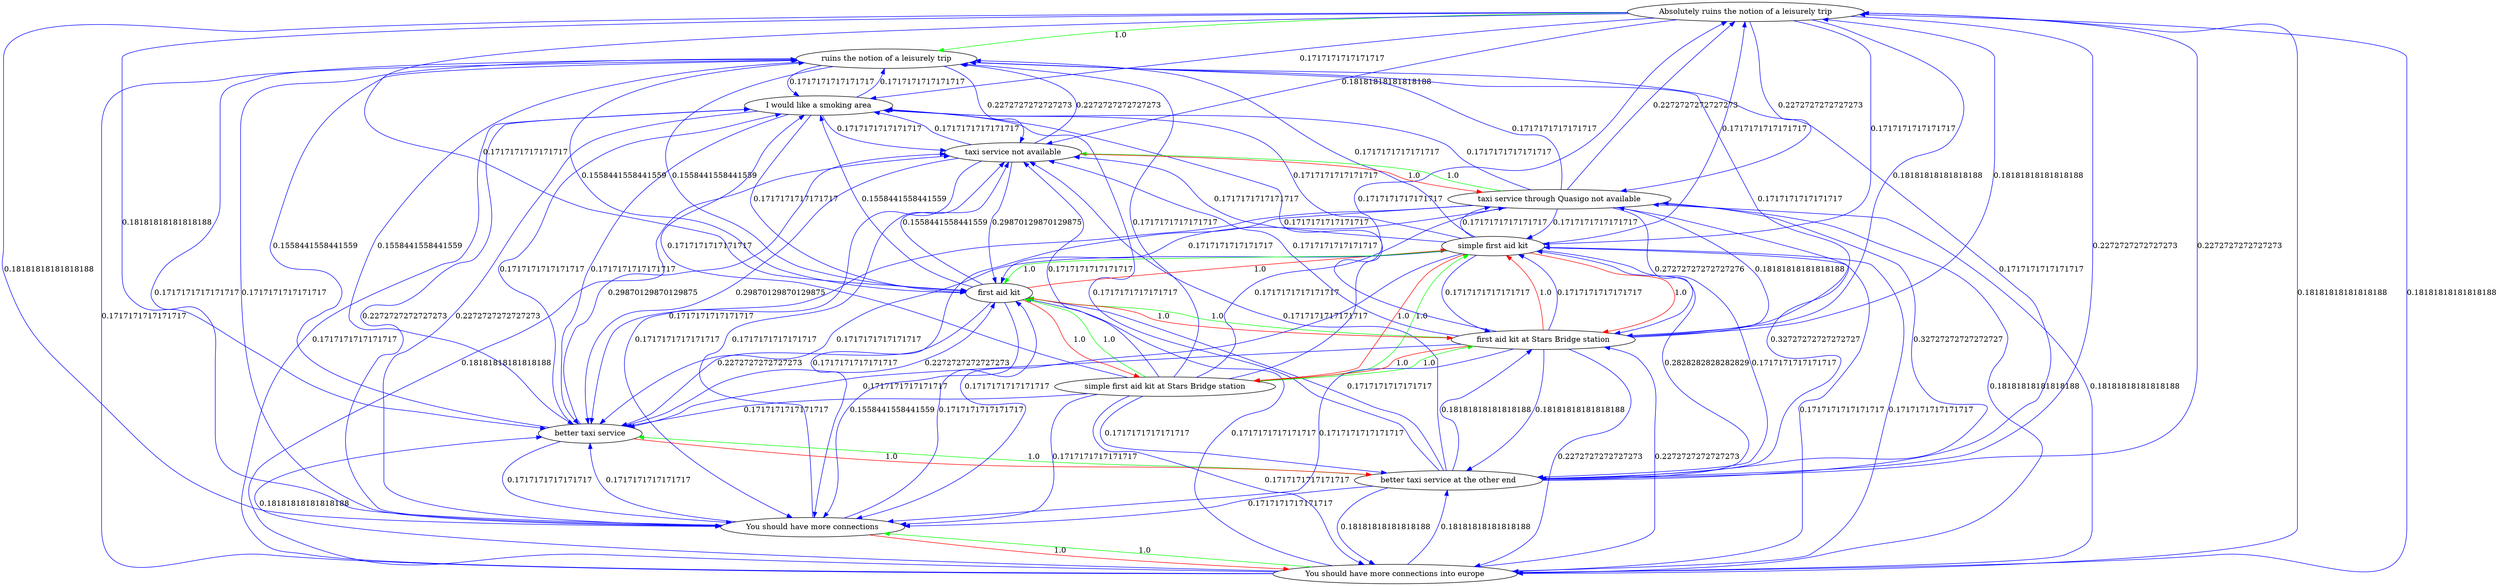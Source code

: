 digraph rawGraph {
"Absolutely ruins the notion of a leisurely trip";"ruins the notion of a leisurely trip";"I would like a smoking area";"You should have more connections into europe";"You should have more connections";"better taxi service at the other end";"better taxi service";"simple first aid kit at Stars Bridge station";"first aid kit at Stars Bridge station";"first aid kit";"simple first aid kit";"taxi service through Quasigo not available";"taxi service not available";"Absolutely ruins the notion of a leisurely trip" -> "ruins the notion of a leisurely trip" [label=1.0] [color=green]
"ruins the notion of a leisurely trip" -> "I would like a smoking area" [label=0.1717171717171717] [color=blue]
"I would like a smoking area" -> "ruins the notion of a leisurely trip" [label=0.1717171717171717] [color=blue]
"Absolutely ruins the notion of a leisurely trip" -> "I would like a smoking area" [label=0.1717171717171717] [color=blue]
"You should have more connections into europe" -> "You should have more connections" [label=1.0] [color=green]
"You should have more connections" -> "You should have more connections into europe" [label=1.0] [color=red]
"You should have more connections" -> "I would like a smoking area" [label=0.2272727272727273] [color=blue]
"I would like a smoking area" -> "You should have more connections" [label=0.2272727272727273] [color=blue]
"You should have more connections" -> "ruins the notion of a leisurely trip" [label=0.1717171717171717] [color=blue]
"ruins the notion of a leisurely trip" -> "You should have more connections" [label=0.1717171717171717] [color=blue]
"Absolutely ruins the notion of a leisurely trip" -> "You should have more connections into europe" [label=0.18181818181818188] [color=blue]
"You should have more connections into europe" -> "Absolutely ruins the notion of a leisurely trip" [label=0.18181818181818188] [color=blue]
"Absolutely ruins the notion of a leisurely trip" -> "You should have more connections" [label=0.18181818181818188] [color=blue]
"You should have more connections into europe" -> "I would like a smoking area" [label=0.1717171717171717] [color=blue]
"You should have more connections into europe" -> "ruins the notion of a leisurely trip" [label=0.1717171717171717] [color=blue]
"better taxi service at the other end" -> "better taxi service" [label=1.0] [color=green]
"better taxi service" -> "better taxi service at the other end" [label=1.0] [color=red]
"You should have more connections into europe" -> "better taxi service at the other end" [label=0.18181818181818188] [color=blue]
"better taxi service at the other end" -> "You should have more connections into europe" [label=0.18181818181818188] [color=blue]
"better taxi service" -> "ruins the notion of a leisurely trip" [label=0.1558441558441559] [color=blue]
"ruins the notion of a leisurely trip" -> "better taxi service" [label=0.1558441558441559] [color=blue]
"Absolutely ruins the notion of a leisurely trip" -> "better taxi service at the other end" [label=0.2272727272727273] [color=blue]
"better taxi service at the other end" -> "Absolutely ruins the notion of a leisurely trip" [label=0.2272727272727273] [color=blue]
"Absolutely ruins the notion of a leisurely trip" -> "better taxi service" [label=0.18181818181818188] [color=blue]
"You should have more connections into europe" -> "better taxi service" [label=0.18181818181818188] [color=blue]
"better taxi service at the other end" -> "You should have more connections" [label=0.1717171717171717] [color=blue]
"better taxi service at the other end" -> "I would like a smoking area" [label=0.1717171717171717] [color=blue]
"better taxi service at the other end" -> "ruins the notion of a leisurely trip" [label=0.1717171717171717] [color=blue]
"simple first aid kit at Stars Bridge station" -> "first aid kit at Stars Bridge station" [label=1.0] [color=green]
"first aid kit at Stars Bridge station" -> "first aid kit" [label=1.0] [color=green]
"simple first aid kit at Stars Bridge station" -> "simple first aid kit" [label=1.0] [color=green]
"simple first aid kit" -> "first aid kit" [label=1.0] [color=green]
"simple first aid kit at Stars Bridge station" -> "first aid kit" [label=1.0] [color=green]
"first aid kit at Stars Bridge station" -> "simple first aid kit at Stars Bridge station" [label=1.0] [color=red]
"first aid kit at Stars Bridge station" -> "simple first aid kit" [label=1.0] [color=red]
"first aid kit" -> "simple first aid kit at Stars Bridge station" [label=1.0] [color=red]
"first aid kit" -> "first aid kit at Stars Bridge station" [label=1.0] [color=red]
"first aid kit" -> "simple first aid kit" [label=1.0] [color=red]
"simple first aid kit" -> "simple first aid kit at Stars Bridge station" [label=1.0] [color=red]
"simple first aid kit" -> "first aid kit at Stars Bridge station" [label=1.0] [color=red]
"You should have more connections into europe" -> "first aid kit at Stars Bridge station" [label=0.2272727272727273] [color=blue]
"first aid kit at Stars Bridge station" -> "You should have more connections into europe" [label=0.2272727272727273] [color=blue]
"first aid kit" -> "better taxi service" [label=0.2272727272727273] [color=blue]
"better taxi service" -> "first aid kit" [label=0.2272727272727273] [color=blue]
"better taxi service at the other end" -> "simple first aid kit" [label=0.2828282828282829] [color=blue]
"better taxi service at the other end" -> "first aid kit at Stars Bridge station" [label=0.18181818181818188] [color=blue]
"simple first aid kit" -> "better taxi service at the other end" [label=0.1717171717171717] [color=blue]
"first aid kit at Stars Bridge station" -> "better taxi service at the other end" [label=0.18181818181818188] [color=blue]
"ruins the notion of a leisurely trip" -> "first aid kit" [label=0.1558441558441559] [color=blue]
"first aid kit" -> "ruins the notion of a leisurely trip" [label=0.1558441558441559] [color=blue]
"Absolutely ruins the notion of a leisurely trip" -> "simple first aid kit" [label=0.1717171717171717] [color=blue]
"Absolutely ruins the notion of a leisurely trip" -> "first aid kit at Stars Bridge station" [label=0.18181818181818188] [color=blue]
"simple first aid kit" -> "Absolutely ruins the notion of a leisurely trip" [label=0.1717171717171717] [color=blue]
"first aid kit at Stars Bridge station" -> "Absolutely ruins the notion of a leisurely trip" [label=0.18181818181818188] [color=blue]
"simple first aid kit at Stars Bridge station" -> "better taxi service at the other end" [label=0.1717171717171717] [color=blue]
"first aid kit at Stars Bridge station" -> "You should have more connections" [label=0.1717171717171717] [color=blue]
"first aid kit at Stars Bridge station" -> "I would like a smoking area" [label=0.1717171717171717] [color=blue]
"simple first aid kit" -> "You should have more connections" [label=0.1717171717171717] [color=blue]
"simple first aid kit" -> "I would like a smoking area" [label=0.1717171717171717] [color=blue]
"taxi service through Quasigo not available" -> "taxi service not available" [label=1.0] [color=green]
"taxi service not available" -> "taxi service through Quasigo not available" [label=1.0] [color=red]
"taxi service not available" -> "You should have more connections" [label=0.1717171717171717] [color=blue]
"You should have more connections" -> "taxi service not available" [label=0.1717171717171717] [color=blue]
"You should have more connections into europe" -> "taxi service through Quasigo not available" [label=0.18181818181818188] [color=blue]
"taxi service through Quasigo not available" -> "You should have more connections into europe" [label=0.18181818181818188] [color=blue]
"I would like a smoking area" -> "taxi service not available" [label=0.1717171717171717] [color=blue]
"taxi service not available" -> "I would like a smoking area" [label=0.1717171717171717] [color=blue]
"taxi service not available" -> "first aid kit" [label=0.29870129870129875] [color=blue]
"first aid kit" -> "taxi service not available" [label=0.1558441558441559] [color=blue]
"simple first aid kit" -> "taxi service through Quasigo not available" [label=0.1717171717171717] [color=blue]
"first aid kit at Stars Bridge station" -> "taxi service through Quasigo not available" [label=0.18181818181818188] [color=blue]
"taxi service through Quasigo not available" -> "simple first aid kit" [label=0.1717171717171717] [color=blue]
"taxi service through Quasigo not available" -> "first aid kit at Stars Bridge station" [label=0.27272727272727276] [color=blue]
"better taxi service" -> "taxi service not available" [label=0.29870129870129875] [color=blue]
"taxi service not available" -> "better taxi service" [label=0.29870129870129875] [color=blue]
"better taxi service at the other end" -> "taxi service through Quasigo not available" [label=0.32727272727272727] [color=blue]
"taxi service through Quasigo not available" -> "better taxi service at the other end" [label=0.32727272727272727] [color=blue]
"ruins the notion of a leisurely trip" -> "taxi service not available" [label=0.2272727272727273] [color=blue]
"taxi service not available" -> "ruins the notion of a leisurely trip" [label=0.2272727272727273] [color=blue]
"Absolutely ruins the notion of a leisurely trip" -> "taxi service through Quasigo not available" [label=0.2272727272727273] [color=blue]
"taxi service through Quasigo not available" -> "Absolutely ruins the notion of a leisurely trip" [label=0.2272727272727273] [color=blue]
"Absolutely ruins the notion of a leisurely trip" -> "taxi service not available" [label=0.18181818181818188] [color=blue]
"You should have more connections into europe" -> "taxi service not available" [label=0.18181818181818188] [color=blue]
"simple first aid kit at Stars Bridge station" -> "taxi service through Quasigo not available" [label=0.1717171717171717] [color=blue]
"taxi service through Quasigo not available" -> "You should have more connections" [label=0.1717171717171717] [color=blue]
"taxi service through Quasigo not available" -> "I would like a smoking area" [label=0.1717171717171717] [color=blue]
"Absolutely ruins the notion of a leisurely trip" -> "first aid kit" [label=0.1717171717171717] [color=blue]
"I would like a smoking area" -> "first aid kit" [label=0.1717171717171717] [color=blue]
"I would like a smoking area" -> "better taxi service" [label=0.1717171717171717] [color=blue]
"You should have more connections into europe" -> "first aid kit" [label=0.1717171717171717] [color=blue]
"You should have more connections into europe" -> "simple first aid kit" [label=0.1717171717171717] [color=blue]
"You should have more connections" -> "first aid kit" [label=0.1717171717171717] [color=blue]
"You should have more connections" -> "better taxi service" [label=0.1717171717171717] [color=blue]
"better taxi service at the other end" -> "first aid kit" [label=0.1717171717171717] [color=blue]
"better taxi service at the other end" -> "taxi service not available" [label=0.1717171717171717] [color=blue]
"better taxi service" -> "You should have more connections" [label=0.1717171717171717] [color=blue]
"better taxi service" -> "I would like a smoking area" [label=0.1717171717171717] [color=blue]
"simple first aid kit at Stars Bridge station" -> "You should have more connections into europe" [label=0.1717171717171717] [color=blue]
"simple first aid kit at Stars Bridge station" -> "Absolutely ruins the notion of a leisurely trip" [label=0.1717171717171717] [color=blue]
"simple first aid kit at Stars Bridge station" -> "You should have more connections" [label=0.1717171717171717] [color=blue]
"simple first aid kit at Stars Bridge station" -> "I would like a smoking area" [label=0.1717171717171717] [color=blue]
"simple first aid kit at Stars Bridge station" -> "taxi service not available" [label=0.1717171717171717] [color=blue]
"simple first aid kit at Stars Bridge station" -> "better taxi service" [label=0.1717171717171717] [color=blue]
"simple first aid kit at Stars Bridge station" -> "ruins the notion of a leisurely trip" [label=0.1717171717171717] [color=blue]
"first aid kit at Stars Bridge station" -> "taxi service not available" [label=0.1717171717171717] [color=blue]
"first aid kit at Stars Bridge station" -> "better taxi service" [label=0.1717171717171717] [color=blue]
"first aid kit at Stars Bridge station" -> "simple first aid kit" [label=0.1717171717171717] [color=blue]
"first aid kit at Stars Bridge station" -> "ruins the notion of a leisurely trip" [label=0.1717171717171717] [color=blue]
"first aid kit" -> "You should have more connections" [label=0.1558441558441559] [color=blue]
"first aid kit" -> "I would like a smoking area" [label=0.1558441558441559] [color=blue]
"simple first aid kit" -> "You should have more connections into europe" [label=0.1717171717171717] [color=blue]
"simple first aid kit" -> "taxi service not available" [label=0.1717171717171717] [color=blue]
"simple first aid kit" -> "better taxi service" [label=0.1717171717171717] [color=blue]
"simple first aid kit" -> "ruins the notion of a leisurely trip" [label=0.1717171717171717] [color=blue]
"simple first aid kit" -> "first aid kit at Stars Bridge station" [label=0.1717171717171717] [color=blue]
"taxi service through Quasigo not available" -> "first aid kit" [label=0.1717171717171717] [color=blue]
"taxi service through Quasigo not available" -> "better taxi service" [label=0.1717171717171717] [color=blue]
"taxi service through Quasigo not available" -> "ruins the notion of a leisurely trip" [label=0.1717171717171717] [color=blue]
}